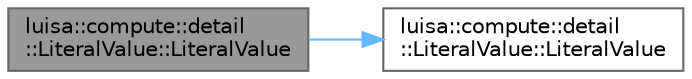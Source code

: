 digraph "luisa::compute::detail::LiteralValue::LiteralValue"
{
 // LATEX_PDF_SIZE
  bgcolor="transparent";
  edge [fontname=Helvetica,fontsize=10,labelfontname=Helvetica,labelfontsize=10];
  node [fontname=Helvetica,fontsize=10,shape=box,height=0.2,width=0.4];
  rankdir="LR";
  Node1 [id="Node000001",label="luisa::compute::detail\l::LiteralValue::LiteralValue",height=0.2,width=0.4,color="gray40", fillcolor="grey60", style="filled", fontcolor="black",tooltip=" "];
  Node1 -> Node2 [id="edge1_Node000001_Node000002",color="steelblue1",style="solid",tooltip=" "];
  Node2 [id="Node000002",label="luisa::compute::detail\l::LiteralValue::LiteralValue",height=0.2,width=0.4,color="grey40", fillcolor="white", style="filled",URL="$structluisa_1_1compute_1_1detail_1_1_literal_value.html#aae573868bc115920d288a00a1823a9e3",tooltip=" "];
}
